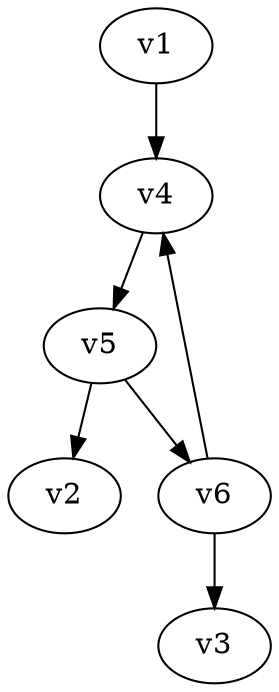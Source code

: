 digraph massless_triangle_0 {
overall_factor=1;
multiplicity_factor=1;
v1;
v2;
v3;
v4 [int_id="V_3_SCALAR_000"];
v5 [int_id="V_3_SCALAR_000"];
v6 [int_id="V_3_SCALAR_000"];
v1 -> v4 [pdg=1000, name=p1, mom=p1];
v5 -> v2 [pdg=1000, name=p2, mom=p2];
v6 -> v3 [pdg=1000, name=p3, mom=p3];
v4 -> v5 [pdg=1000, name=q1];
v5 -> v6 [pdg=1000, name=q2, lmb_index=0];
v6 -> v4 [pdg=1000, name=q3];
}
